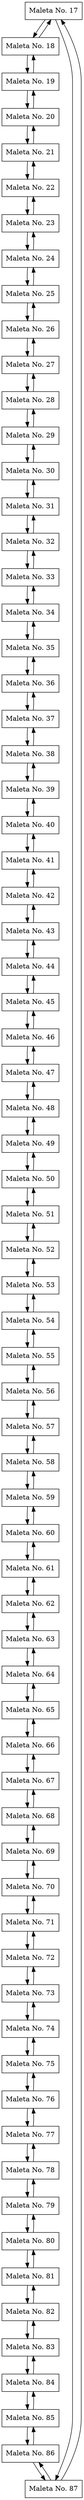digraph listadoble {
node [shape = record] 

nodo762472971[label="Maleta No. 17"];
nodo762472971->nodo224852750;
nodo224852750->nodo762472971;
nodo224852750[label="Maleta No. 18"];
nodo224852750->nodo992922304;
nodo992922304->nodo224852750;
nodo992922304[label="Maleta No. 19"];
nodo992922304->nodo361000091;
nodo361000091->nodo992922304;
nodo361000091[label="Maleta No. 20"];
nodo361000091->nodo723025426;
nodo723025426->nodo361000091;
nodo723025426[label="Maleta No. 21"];
nodo723025426->nodo287071988;
nodo287071988->nodo723025426;
nodo287071988[label="Maleta No. 22"];
nodo287071988->nodo1546251997;
nodo1546251997->nodo287071988;
nodo1546251997[label="Maleta No. 23"];
nodo1546251997->nodo1795142007;
nodo1795142007->nodo1546251997;
nodo1795142007[label="Maleta No. 24"];
nodo1795142007->nodo41925332;
nodo41925332->nodo1795142007;
nodo41925332[label="Maleta No. 25"];
nodo41925332->nodo1902620561;
nodo1902620561->nodo41925332;
nodo1902620561[label="Maleta No. 26"];
nodo1902620561->nodo1647044710;
nodo1647044710->nodo1902620561;
nodo1647044710[label="Maleta No. 27"];
nodo1647044710->nodo1976076637;
nodo1976076637->nodo1647044710;
nodo1976076637[label="Maleta No. 28"];
nodo1976076637->nodo178140202;
nodo178140202->nodo1976076637;
nodo178140202[label="Maleta No. 29"];
nodo178140202->nodo1179195855;
nodo1179195855->nodo178140202;
nodo1179195855[label="Maleta No. 30"];
nodo1179195855->nodo2073862584;
nodo2073862584->nodo1179195855;
nodo2073862584[label="Maleta No. 31"];
nodo2073862584->nodo1244618231;
nodo1244618231->nodo2073862584;
nodo1244618231[label="Maleta No. 32"];
nodo1244618231->nodo829104124;
nodo829104124->nodo1244618231;
nodo829104124[label="Maleta No. 33"];
nodo829104124->nodo1071837055;
nodo1071837055->nodo829104124;
nodo1071837055[label="Maleta No. 34"];
nodo1071837055->nodo560793690;
nodo560793690->nodo1071837055;
nodo560793690[label="Maleta No. 35"];
nodo560793690->nodo287127909;
nodo287127909->nodo560793690;
nodo287127909[label="Maleta No. 36"];
nodo287127909->nodo2019577925;
nodo2019577925->nodo287127909;
nodo2019577925[label="Maleta No. 37"];
nodo2019577925->nodo1347535137;
nodo1347535137->nodo2019577925;
nodo1347535137[label="Maleta No. 38"];
nodo1347535137->nodo431439017;
nodo431439017->nodo1347535137;
nodo431439017[label="Maleta No. 39"];
nodo431439017->nodo1637476587;
nodo1637476587->nodo431439017;
nodo1637476587[label="Maleta No. 40"];
nodo1637476587->nodo461471461;
nodo461471461->nodo1637476587;
nodo461471461[label="Maleta No. 41"];
nodo461471461->nodo1158151293;
nodo1158151293->nodo461471461;
nodo1158151293[label="Maleta No. 42"];
nodo1158151293->nodo1702220288;
nodo1702220288->nodo1158151293;
nodo1702220288[label="Maleta No. 43"];
nodo1702220288->nodo1258664181;
nodo1258664181->nodo1702220288;
nodo1258664181[label="Maleta No. 44"];
nodo1258664181->nodo1541638438;
nodo1541638438->nodo1258664181;
nodo1541638438[label="Maleta No. 45"];
nodo1541638438->nodo561869363;
nodo561869363->nodo1541638438;
nodo561869363[label="Maleta No. 46"];
nodo561869363->nodo1783841230;
nodo1783841230->nodo561869363;
nodo1783841230[label="Maleta No. 47"];
nodo1783841230->nodo204981865;
nodo204981865->nodo1783841230;
nodo204981865[label="Maleta No. 48"];
nodo204981865->nodo1272632432;
nodo1272632432->nodo204981865;
nodo1272632432[label="Maleta No. 49"];
nodo1272632432->nodo33348562;
nodo33348562->nodo1272632432;
nodo33348562[label="Maleta No. 50"];
nodo33348562->nodo1909565202;
nodo1909565202->nodo33348562;
nodo1909565202[label="Maleta No. 51"];
nodo1909565202->nodo1130836943;
nodo1130836943->nodo1909565202;
nodo1130836943[label="Maleta No. 52"];
nodo1130836943->nodo1585649287;
nodo1585649287->nodo1130836943;
nodo1585649287[label="Maleta No. 53"];
nodo1585649287->nodo969303246;
nodo969303246->nodo1585649287;
nodo969303246[label="Maleta No. 54"];
nodo969303246->nodo1163111891;
nodo1163111891->nodo969303246;
nodo1163111891[label="Maleta No. 55"];
nodo1163111891->nodo1070598141;
nodo1070598141->nodo1163111891;
nodo1070598141[label="Maleta No. 56"];
nodo1070598141->nodo2032208302;
nodo2032208302->nodo1070598141;
nodo2032208302[label="Maleta No. 57"];
nodo2032208302->nodo1934357072;
nodo1934357072->nodo2032208302;
nodo1934357072[label="Maleta No. 58"];
nodo1934357072->nodo724493535;
nodo724493535->nodo1934357072;
nodo724493535[label="Maleta No. 59"];
nodo724493535->nodo597036911;
nodo597036911->nodo724493535;
nodo597036911[label="Maleta No. 60"];
nodo597036911->nodo404070556;
nodo404070556->nodo597036911;
nodo404070556[label="Maleta No. 61"];
nodo404070556->nodo704340573;
nodo704340573->nodo404070556;
nodo704340573[label="Maleta No. 62"];
nodo704340573->nodo50124751;
nodo50124751->nodo704340573;
nodo50124751[label="Maleta No. 63"];
nodo50124751->nodo293756296;
nodo293756296->nodo50124751;
nodo293756296[label="Maleta No. 64"];
nodo293756296->nodo606473828;
nodo606473828->nodo293756296;
nodo606473828[label="Maleta No. 65"];
nodo606473828->nodo1446869303;
nodo1446869303->nodo606473828;
nodo1446869303[label="Maleta No. 66"];
nodo1446869303->nodo840670864;
nodo840670864->nodo1446869303;
nodo840670864[label="Maleta No. 67"];
nodo840670864->nodo829877062;
nodo829877062->nodo840670864;
nodo829877062[label="Maleta No. 68"];
nodo829877062->nodo632788514;
nodo632788514->nodo829877062;
nodo632788514[label="Maleta No. 69"];
nodo632788514->nodo419346274;
nodo419346274->nodo632788514;
nodo419346274[label="Maleta No. 70"];
nodo419346274->nodo1996441075;
nodo1996441075->nodo419346274;
nodo1996441075[label="Maleta No. 71"];
nodo1996441075->nodo1884662961;
nodo1884662961->nodo1996441075;
nodo1884662961[label="Maleta No. 72"];
nodo1884662961->nodo1766466079;
nodo1766466079->nodo1884662961;
nodo1766466079[label="Maleta No. 73"];
nodo1766466079->nodo81972723;
nodo81972723->nodo1766466079;
nodo81972723[label="Maleta No. 74"];
nodo81972723->nodo138334273;
nodo138334273->nodo81972723;
nodo138334273[label="Maleta No. 75"];
nodo138334273->nodo1439946195;
nodo1439946195->nodo138334273;
nodo1439946195[label="Maleta No. 76"];
nodo1439946195->nodo1840340908;
nodo1840340908->nodo1439946195;
nodo1840340908[label="Maleta No. 77"];
nodo1840340908->nodo2142145212;
nodo2142145212->nodo1840340908;
nodo2142145212[label="Maleta No. 78"];
nodo2142145212->nodo23917008;
nodo23917008->nodo2142145212;
nodo23917008[label="Maleta No. 79"];
nodo23917008->nodo1255854435;
nodo1255854435->nodo23917008;
nodo1255854435[label="Maleta No. 80"];
nodo1255854435->nodo762424235;
nodo762424235->nodo1255854435;
nodo762424235[label="Maleta No. 81"];
nodo762424235->nodo637611987;
nodo637611987->nodo762424235;
nodo637611987[label="Maleta No. 82"];
nodo637611987->nodo1074116786;
nodo1074116786->nodo637611987;
nodo1074116786[label="Maleta No. 83"];
nodo1074116786->nodo1556625432;
nodo1556625432->nodo1074116786;
nodo1556625432[label="Maleta No. 84"];
nodo1556625432->nodo2093280473;
nodo2093280473->nodo1556625432;
nodo2093280473[label="Maleta No. 85"];
nodo2093280473->nodo1402219301;
nodo1402219301->nodo2093280473;
nodo1402219301[label="Maleta No. 86"];
nodo1402219301->nodo1052363213;
nodo1052363213->nodo1402219301;
nodo1052363213[label="Maleta No. 87"];
nodo1052363213->nodo762472971;
nodo762472971->nodo1052363213;

}
